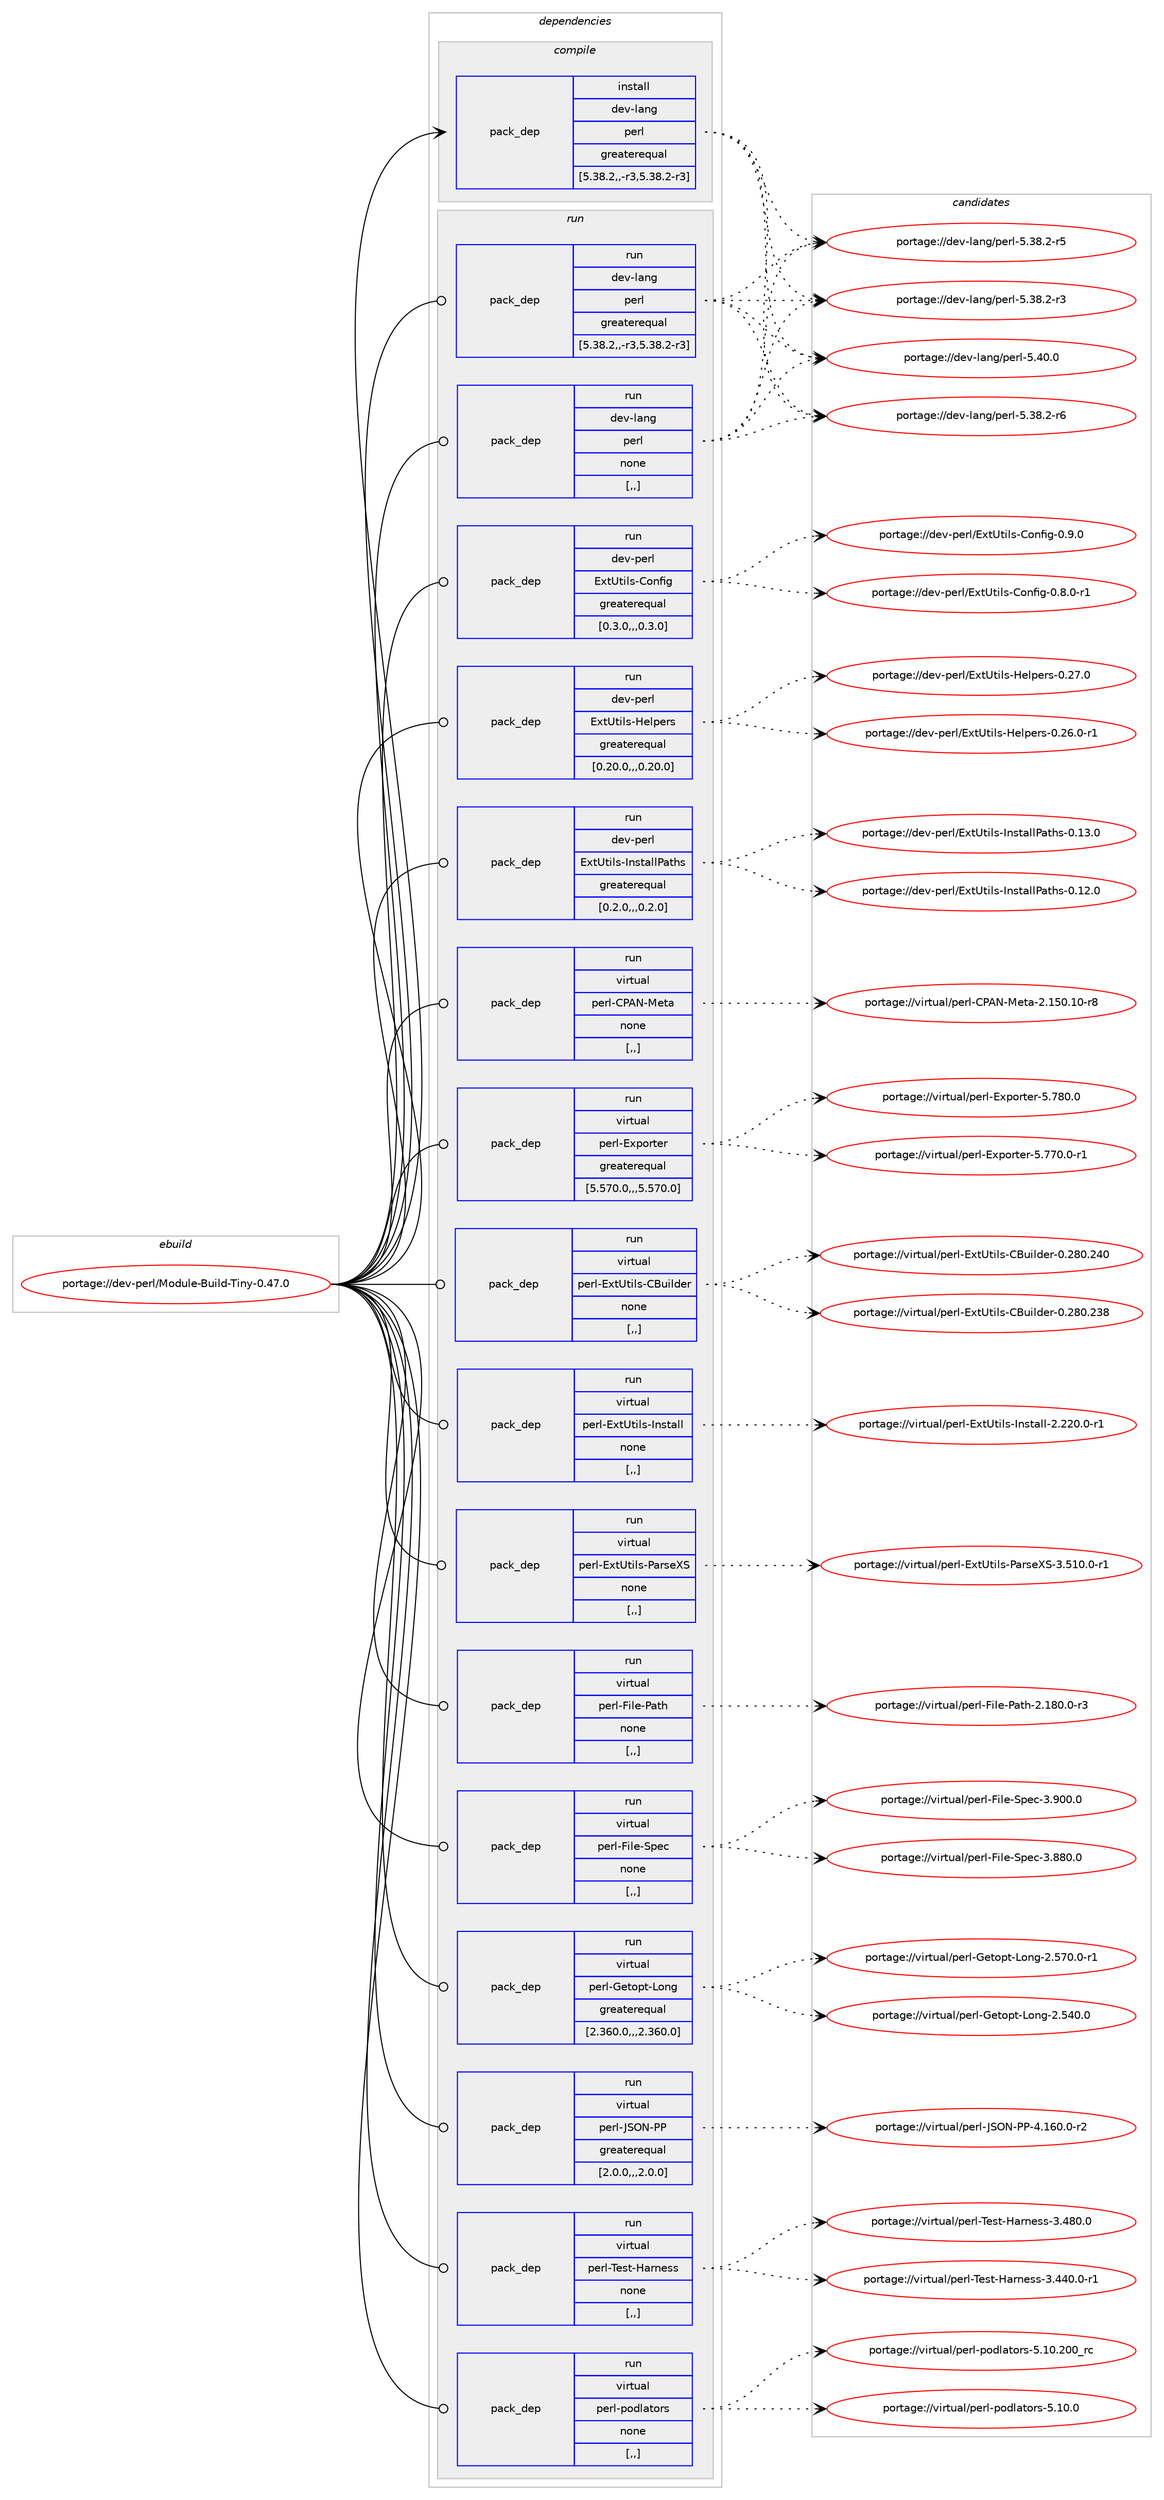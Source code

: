 digraph prolog {

# *************
# Graph options
# *************

newrank=true;
concentrate=true;
compound=true;
graph [rankdir=LR,fontname=Helvetica,fontsize=10,ranksep=1.5];#, ranksep=2.5, nodesep=0.2];
edge  [arrowhead=vee];
node  [fontname=Helvetica,fontsize=10];

# **********
# The ebuild
# **********

subgraph cluster_leftcol {
color=gray;
label=<<i>ebuild</i>>;
id [label="portage://dev-perl/Module-Build-Tiny-0.47.0", color=red, width=4, href="../dev-perl/Module-Build-Tiny-0.47.0.svg"];
}

# ****************
# The dependencies
# ****************

subgraph cluster_midcol {
color=gray;
label=<<i>dependencies</i>>;
subgraph cluster_compile {
fillcolor="#eeeeee";
style=filled;
label=<<i>compile</i>>;
subgraph pack102383 {
dependency133561 [label=<<TABLE BORDER="0" CELLBORDER="1" CELLSPACING="0" CELLPADDING="4" WIDTH="220"><TR><TD ROWSPAN="6" CELLPADDING="30">pack_dep</TD></TR><TR><TD WIDTH="110">install</TD></TR><TR><TD>dev-lang</TD></TR><TR><TD>perl</TD></TR><TR><TD>greaterequal</TD></TR><TR><TD>[5.38.2,,-r3,5.38.2-r3]</TD></TR></TABLE>>, shape=none, color=blue];
}
id:e -> dependency133561:w [weight=20,style="solid",arrowhead="vee"];
}
subgraph cluster_compileandrun {
fillcolor="#eeeeee";
style=filled;
label=<<i>compile and run</i>>;
}
subgraph cluster_run {
fillcolor="#eeeeee";
style=filled;
label=<<i>run</i>>;
subgraph pack102384 {
dependency133562 [label=<<TABLE BORDER="0" CELLBORDER="1" CELLSPACING="0" CELLPADDING="4" WIDTH="220"><TR><TD ROWSPAN="6" CELLPADDING="30">pack_dep</TD></TR><TR><TD WIDTH="110">run</TD></TR><TR><TD>dev-lang</TD></TR><TR><TD>perl</TD></TR><TR><TD>greaterequal</TD></TR><TR><TD>[5.38.2,,-r3,5.38.2-r3]</TD></TR></TABLE>>, shape=none, color=blue];
}
id:e -> dependency133562:w [weight=20,style="solid",arrowhead="odot"];
subgraph pack102385 {
dependency133563 [label=<<TABLE BORDER="0" CELLBORDER="1" CELLSPACING="0" CELLPADDING="4" WIDTH="220"><TR><TD ROWSPAN="6" CELLPADDING="30">pack_dep</TD></TR><TR><TD WIDTH="110">run</TD></TR><TR><TD>dev-lang</TD></TR><TR><TD>perl</TD></TR><TR><TD>none</TD></TR><TR><TD>[,,]</TD></TR></TABLE>>, shape=none, color=blue];
}
id:e -> dependency133563:w [weight=20,style="solid",arrowhead="odot"];
subgraph pack102386 {
dependency133564 [label=<<TABLE BORDER="0" CELLBORDER="1" CELLSPACING="0" CELLPADDING="4" WIDTH="220"><TR><TD ROWSPAN="6" CELLPADDING="30">pack_dep</TD></TR><TR><TD WIDTH="110">run</TD></TR><TR><TD>dev-perl</TD></TR><TR><TD>ExtUtils-Config</TD></TR><TR><TD>greaterequal</TD></TR><TR><TD>[0.3.0,,,0.3.0]</TD></TR></TABLE>>, shape=none, color=blue];
}
id:e -> dependency133564:w [weight=20,style="solid",arrowhead="odot"];
subgraph pack102387 {
dependency133565 [label=<<TABLE BORDER="0" CELLBORDER="1" CELLSPACING="0" CELLPADDING="4" WIDTH="220"><TR><TD ROWSPAN="6" CELLPADDING="30">pack_dep</TD></TR><TR><TD WIDTH="110">run</TD></TR><TR><TD>dev-perl</TD></TR><TR><TD>ExtUtils-Helpers</TD></TR><TR><TD>greaterequal</TD></TR><TR><TD>[0.20.0,,,0.20.0]</TD></TR></TABLE>>, shape=none, color=blue];
}
id:e -> dependency133565:w [weight=20,style="solid",arrowhead="odot"];
subgraph pack102388 {
dependency133566 [label=<<TABLE BORDER="0" CELLBORDER="1" CELLSPACING="0" CELLPADDING="4" WIDTH="220"><TR><TD ROWSPAN="6" CELLPADDING="30">pack_dep</TD></TR><TR><TD WIDTH="110">run</TD></TR><TR><TD>dev-perl</TD></TR><TR><TD>ExtUtils-InstallPaths</TD></TR><TR><TD>greaterequal</TD></TR><TR><TD>[0.2.0,,,0.2.0]</TD></TR></TABLE>>, shape=none, color=blue];
}
id:e -> dependency133566:w [weight=20,style="solid",arrowhead="odot"];
subgraph pack102389 {
dependency133567 [label=<<TABLE BORDER="0" CELLBORDER="1" CELLSPACING="0" CELLPADDING="4" WIDTH="220"><TR><TD ROWSPAN="6" CELLPADDING="30">pack_dep</TD></TR><TR><TD WIDTH="110">run</TD></TR><TR><TD>virtual</TD></TR><TR><TD>perl-CPAN-Meta</TD></TR><TR><TD>none</TD></TR><TR><TD>[,,]</TD></TR></TABLE>>, shape=none, color=blue];
}
id:e -> dependency133567:w [weight=20,style="solid",arrowhead="odot"];
subgraph pack102390 {
dependency133568 [label=<<TABLE BORDER="0" CELLBORDER="1" CELLSPACING="0" CELLPADDING="4" WIDTH="220"><TR><TD ROWSPAN="6" CELLPADDING="30">pack_dep</TD></TR><TR><TD WIDTH="110">run</TD></TR><TR><TD>virtual</TD></TR><TR><TD>perl-Exporter</TD></TR><TR><TD>greaterequal</TD></TR><TR><TD>[5.570.0,,,5.570.0]</TD></TR></TABLE>>, shape=none, color=blue];
}
id:e -> dependency133568:w [weight=20,style="solid",arrowhead="odot"];
subgraph pack102391 {
dependency133569 [label=<<TABLE BORDER="0" CELLBORDER="1" CELLSPACING="0" CELLPADDING="4" WIDTH="220"><TR><TD ROWSPAN="6" CELLPADDING="30">pack_dep</TD></TR><TR><TD WIDTH="110">run</TD></TR><TR><TD>virtual</TD></TR><TR><TD>perl-ExtUtils-CBuilder</TD></TR><TR><TD>none</TD></TR><TR><TD>[,,]</TD></TR></TABLE>>, shape=none, color=blue];
}
id:e -> dependency133569:w [weight=20,style="solid",arrowhead="odot"];
subgraph pack102392 {
dependency133570 [label=<<TABLE BORDER="0" CELLBORDER="1" CELLSPACING="0" CELLPADDING="4" WIDTH="220"><TR><TD ROWSPAN="6" CELLPADDING="30">pack_dep</TD></TR><TR><TD WIDTH="110">run</TD></TR><TR><TD>virtual</TD></TR><TR><TD>perl-ExtUtils-Install</TD></TR><TR><TD>none</TD></TR><TR><TD>[,,]</TD></TR></TABLE>>, shape=none, color=blue];
}
id:e -> dependency133570:w [weight=20,style="solid",arrowhead="odot"];
subgraph pack102393 {
dependency133571 [label=<<TABLE BORDER="0" CELLBORDER="1" CELLSPACING="0" CELLPADDING="4" WIDTH="220"><TR><TD ROWSPAN="6" CELLPADDING="30">pack_dep</TD></TR><TR><TD WIDTH="110">run</TD></TR><TR><TD>virtual</TD></TR><TR><TD>perl-ExtUtils-ParseXS</TD></TR><TR><TD>none</TD></TR><TR><TD>[,,]</TD></TR></TABLE>>, shape=none, color=blue];
}
id:e -> dependency133571:w [weight=20,style="solid",arrowhead="odot"];
subgraph pack102394 {
dependency133572 [label=<<TABLE BORDER="0" CELLBORDER="1" CELLSPACING="0" CELLPADDING="4" WIDTH="220"><TR><TD ROWSPAN="6" CELLPADDING="30">pack_dep</TD></TR><TR><TD WIDTH="110">run</TD></TR><TR><TD>virtual</TD></TR><TR><TD>perl-File-Path</TD></TR><TR><TD>none</TD></TR><TR><TD>[,,]</TD></TR></TABLE>>, shape=none, color=blue];
}
id:e -> dependency133572:w [weight=20,style="solid",arrowhead="odot"];
subgraph pack102395 {
dependency133573 [label=<<TABLE BORDER="0" CELLBORDER="1" CELLSPACING="0" CELLPADDING="4" WIDTH="220"><TR><TD ROWSPAN="6" CELLPADDING="30">pack_dep</TD></TR><TR><TD WIDTH="110">run</TD></TR><TR><TD>virtual</TD></TR><TR><TD>perl-File-Spec</TD></TR><TR><TD>none</TD></TR><TR><TD>[,,]</TD></TR></TABLE>>, shape=none, color=blue];
}
id:e -> dependency133573:w [weight=20,style="solid",arrowhead="odot"];
subgraph pack102396 {
dependency133574 [label=<<TABLE BORDER="0" CELLBORDER="1" CELLSPACING="0" CELLPADDING="4" WIDTH="220"><TR><TD ROWSPAN="6" CELLPADDING="30">pack_dep</TD></TR><TR><TD WIDTH="110">run</TD></TR><TR><TD>virtual</TD></TR><TR><TD>perl-Getopt-Long</TD></TR><TR><TD>greaterequal</TD></TR><TR><TD>[2.360.0,,,2.360.0]</TD></TR></TABLE>>, shape=none, color=blue];
}
id:e -> dependency133574:w [weight=20,style="solid",arrowhead="odot"];
subgraph pack102397 {
dependency133575 [label=<<TABLE BORDER="0" CELLBORDER="1" CELLSPACING="0" CELLPADDING="4" WIDTH="220"><TR><TD ROWSPAN="6" CELLPADDING="30">pack_dep</TD></TR><TR><TD WIDTH="110">run</TD></TR><TR><TD>virtual</TD></TR><TR><TD>perl-JSON-PP</TD></TR><TR><TD>greaterequal</TD></TR><TR><TD>[2.0.0,,,2.0.0]</TD></TR></TABLE>>, shape=none, color=blue];
}
id:e -> dependency133575:w [weight=20,style="solid",arrowhead="odot"];
subgraph pack102398 {
dependency133576 [label=<<TABLE BORDER="0" CELLBORDER="1" CELLSPACING="0" CELLPADDING="4" WIDTH="220"><TR><TD ROWSPAN="6" CELLPADDING="30">pack_dep</TD></TR><TR><TD WIDTH="110">run</TD></TR><TR><TD>virtual</TD></TR><TR><TD>perl-Test-Harness</TD></TR><TR><TD>none</TD></TR><TR><TD>[,,]</TD></TR></TABLE>>, shape=none, color=blue];
}
id:e -> dependency133576:w [weight=20,style="solid",arrowhead="odot"];
subgraph pack102399 {
dependency133577 [label=<<TABLE BORDER="0" CELLBORDER="1" CELLSPACING="0" CELLPADDING="4" WIDTH="220"><TR><TD ROWSPAN="6" CELLPADDING="30">pack_dep</TD></TR><TR><TD WIDTH="110">run</TD></TR><TR><TD>virtual</TD></TR><TR><TD>perl-podlators</TD></TR><TR><TD>none</TD></TR><TR><TD>[,,]</TD></TR></TABLE>>, shape=none, color=blue];
}
id:e -> dependency133577:w [weight=20,style="solid",arrowhead="odot"];
}
}

# **************
# The candidates
# **************

subgraph cluster_choices {
rank=same;
color=gray;
label=<<i>candidates</i>>;

subgraph choice102383 {
color=black;
nodesep=1;
choice10010111845108971101034711210111410845534652484648 [label="portage://dev-lang/perl-5.40.0", color=red, width=4,href="../dev-lang/perl-5.40.0.svg"];
choice100101118451089711010347112101114108455346515646504511454 [label="portage://dev-lang/perl-5.38.2-r6", color=red, width=4,href="../dev-lang/perl-5.38.2-r6.svg"];
choice100101118451089711010347112101114108455346515646504511453 [label="portage://dev-lang/perl-5.38.2-r5", color=red, width=4,href="../dev-lang/perl-5.38.2-r5.svg"];
choice100101118451089711010347112101114108455346515646504511451 [label="portage://dev-lang/perl-5.38.2-r3", color=red, width=4,href="../dev-lang/perl-5.38.2-r3.svg"];
dependency133561:e -> choice10010111845108971101034711210111410845534652484648:w [style=dotted,weight="100"];
dependency133561:e -> choice100101118451089711010347112101114108455346515646504511454:w [style=dotted,weight="100"];
dependency133561:e -> choice100101118451089711010347112101114108455346515646504511453:w [style=dotted,weight="100"];
dependency133561:e -> choice100101118451089711010347112101114108455346515646504511451:w [style=dotted,weight="100"];
}
subgraph choice102384 {
color=black;
nodesep=1;
choice10010111845108971101034711210111410845534652484648 [label="portage://dev-lang/perl-5.40.0", color=red, width=4,href="../dev-lang/perl-5.40.0.svg"];
choice100101118451089711010347112101114108455346515646504511454 [label="portage://dev-lang/perl-5.38.2-r6", color=red, width=4,href="../dev-lang/perl-5.38.2-r6.svg"];
choice100101118451089711010347112101114108455346515646504511453 [label="portage://dev-lang/perl-5.38.2-r5", color=red, width=4,href="../dev-lang/perl-5.38.2-r5.svg"];
choice100101118451089711010347112101114108455346515646504511451 [label="portage://dev-lang/perl-5.38.2-r3", color=red, width=4,href="../dev-lang/perl-5.38.2-r3.svg"];
dependency133562:e -> choice10010111845108971101034711210111410845534652484648:w [style=dotted,weight="100"];
dependency133562:e -> choice100101118451089711010347112101114108455346515646504511454:w [style=dotted,weight="100"];
dependency133562:e -> choice100101118451089711010347112101114108455346515646504511453:w [style=dotted,weight="100"];
dependency133562:e -> choice100101118451089711010347112101114108455346515646504511451:w [style=dotted,weight="100"];
}
subgraph choice102385 {
color=black;
nodesep=1;
choice10010111845108971101034711210111410845534652484648 [label="portage://dev-lang/perl-5.40.0", color=red, width=4,href="../dev-lang/perl-5.40.0.svg"];
choice100101118451089711010347112101114108455346515646504511454 [label="portage://dev-lang/perl-5.38.2-r6", color=red, width=4,href="../dev-lang/perl-5.38.2-r6.svg"];
choice100101118451089711010347112101114108455346515646504511453 [label="portage://dev-lang/perl-5.38.2-r5", color=red, width=4,href="../dev-lang/perl-5.38.2-r5.svg"];
choice100101118451089711010347112101114108455346515646504511451 [label="portage://dev-lang/perl-5.38.2-r3", color=red, width=4,href="../dev-lang/perl-5.38.2-r3.svg"];
dependency133563:e -> choice10010111845108971101034711210111410845534652484648:w [style=dotted,weight="100"];
dependency133563:e -> choice100101118451089711010347112101114108455346515646504511454:w [style=dotted,weight="100"];
dependency133563:e -> choice100101118451089711010347112101114108455346515646504511453:w [style=dotted,weight="100"];
dependency133563:e -> choice100101118451089711010347112101114108455346515646504511451:w [style=dotted,weight="100"];
}
subgraph choice102386 {
color=black;
nodesep=1;
choice100101118451121011141084769120116851161051081154567111110102105103454846574648 [label="portage://dev-perl/ExtUtils-Config-0.9.0", color=red, width=4,href="../dev-perl/ExtUtils-Config-0.9.0.svg"];
choice1001011184511210111410847691201168511610510811545671111101021051034548465646484511449 [label="portage://dev-perl/ExtUtils-Config-0.8.0-r1", color=red, width=4,href="../dev-perl/ExtUtils-Config-0.8.0-r1.svg"];
dependency133564:e -> choice100101118451121011141084769120116851161051081154567111110102105103454846574648:w [style=dotted,weight="100"];
dependency133564:e -> choice1001011184511210111410847691201168511610510811545671111101021051034548465646484511449:w [style=dotted,weight="100"];
}
subgraph choice102387 {
color=black;
nodesep=1;
choice10010111845112101114108476912011685116105108115457210110811210111411545484650554648 [label="portage://dev-perl/ExtUtils-Helpers-0.27.0", color=red, width=4,href="../dev-perl/ExtUtils-Helpers-0.27.0.svg"];
choice100101118451121011141084769120116851161051081154572101108112101114115454846505446484511449 [label="portage://dev-perl/ExtUtils-Helpers-0.26.0-r1", color=red, width=4,href="../dev-perl/ExtUtils-Helpers-0.26.0-r1.svg"];
dependency133565:e -> choice10010111845112101114108476912011685116105108115457210110811210111411545484650554648:w [style=dotted,weight="100"];
dependency133565:e -> choice100101118451121011141084769120116851161051081154572101108112101114115454846505446484511449:w [style=dotted,weight="100"];
}
subgraph choice102388 {
color=black;
nodesep=1;
choice10010111845112101114108476912011685116105108115457311011511697108108809711610411545484649514648 [label="portage://dev-perl/ExtUtils-InstallPaths-0.13.0", color=red, width=4,href="../dev-perl/ExtUtils-InstallPaths-0.13.0.svg"];
choice10010111845112101114108476912011685116105108115457311011511697108108809711610411545484649504648 [label="portage://dev-perl/ExtUtils-InstallPaths-0.12.0", color=red, width=4,href="../dev-perl/ExtUtils-InstallPaths-0.12.0.svg"];
dependency133566:e -> choice10010111845112101114108476912011685116105108115457311011511697108108809711610411545484649514648:w [style=dotted,weight="100"];
dependency133566:e -> choice10010111845112101114108476912011685116105108115457311011511697108108809711610411545484649504648:w [style=dotted,weight="100"];
}
subgraph choice102389 {
color=black;
nodesep=1;
choice118105114116117971084711210111410845678065784577101116974550464953484649484511456 [label="portage://virtual/perl-CPAN-Meta-2.150.10-r8", color=red, width=4,href="../virtual/perl-CPAN-Meta-2.150.10-r8.svg"];
dependency133567:e -> choice118105114116117971084711210111410845678065784577101116974550464953484649484511456:w [style=dotted,weight="100"];
}
subgraph choice102390 {
color=black;
nodesep=1;
choice118105114116117971084711210111410845691201121111141161011144553465556484648 [label="portage://virtual/perl-Exporter-5.780.0", color=red, width=4,href="../virtual/perl-Exporter-5.780.0.svg"];
choice1181051141161179710847112101114108456912011211111411610111445534655554846484511449 [label="portage://virtual/perl-Exporter-5.770.0-r1", color=red, width=4,href="../virtual/perl-Exporter-5.770.0-r1.svg"];
dependency133568:e -> choice118105114116117971084711210111410845691201121111141161011144553465556484648:w [style=dotted,weight="100"];
dependency133568:e -> choice1181051141161179710847112101114108456912011211111411610111445534655554846484511449:w [style=dotted,weight="100"];
}
subgraph choice102391 {
color=black;
nodesep=1;
choice118105114116117971084711210111410845691201168511610510811545676611710510810010111445484650564846505248 [label="portage://virtual/perl-ExtUtils-CBuilder-0.280.240", color=red, width=4,href="../virtual/perl-ExtUtils-CBuilder-0.280.240.svg"];
choice118105114116117971084711210111410845691201168511610510811545676611710510810010111445484650564846505156 [label="portage://virtual/perl-ExtUtils-CBuilder-0.280.238", color=red, width=4,href="../virtual/perl-ExtUtils-CBuilder-0.280.238.svg"];
dependency133569:e -> choice118105114116117971084711210111410845691201168511610510811545676611710510810010111445484650564846505248:w [style=dotted,weight="100"];
dependency133569:e -> choice118105114116117971084711210111410845691201168511610510811545676611710510810010111445484650564846505156:w [style=dotted,weight="100"];
}
subgraph choice102392 {
color=black;
nodesep=1;
choice118105114116117971084711210111410845691201168511610510811545731101151169710810845504650504846484511449 [label="portage://virtual/perl-ExtUtils-Install-2.220.0-r1", color=red, width=4,href="../virtual/perl-ExtUtils-Install-2.220.0-r1.svg"];
dependency133570:e -> choice118105114116117971084711210111410845691201168511610510811545731101151169710810845504650504846484511449:w [style=dotted,weight="100"];
}
subgraph choice102393 {
color=black;
nodesep=1;
choice1181051141161179710847112101114108456912011685116105108115458097114115101888345514653494846484511449 [label="portage://virtual/perl-ExtUtils-ParseXS-3.510.0-r1", color=red, width=4,href="../virtual/perl-ExtUtils-ParseXS-3.510.0-r1.svg"];
dependency133571:e -> choice1181051141161179710847112101114108456912011685116105108115458097114115101888345514653494846484511449:w [style=dotted,weight="100"];
}
subgraph choice102394 {
color=black;
nodesep=1;
choice1181051141161179710847112101114108457010510810145809711610445504649564846484511451 [label="portage://virtual/perl-File-Path-2.180.0-r3", color=red, width=4,href="../virtual/perl-File-Path-2.180.0-r3.svg"];
dependency133572:e -> choice1181051141161179710847112101114108457010510810145809711610445504649564846484511451:w [style=dotted,weight="100"];
}
subgraph choice102395 {
color=black;
nodesep=1;
choice118105114116117971084711210111410845701051081014583112101994551465748484648 [label="portage://virtual/perl-File-Spec-3.900.0", color=red, width=4,href="../virtual/perl-File-Spec-3.900.0.svg"];
choice118105114116117971084711210111410845701051081014583112101994551465656484648 [label="portage://virtual/perl-File-Spec-3.880.0", color=red, width=4,href="../virtual/perl-File-Spec-3.880.0.svg"];
dependency133573:e -> choice118105114116117971084711210111410845701051081014583112101994551465748484648:w [style=dotted,weight="100"];
dependency133573:e -> choice118105114116117971084711210111410845701051081014583112101994551465656484648:w [style=dotted,weight="100"];
}
subgraph choice102396 {
color=black;
nodesep=1;
choice11810511411611797108471121011141084571101116111112116457611111010345504653554846484511449 [label="portage://virtual/perl-Getopt-Long-2.570.0-r1", color=red, width=4,href="../virtual/perl-Getopt-Long-2.570.0-r1.svg"];
choice1181051141161179710847112101114108457110111611111211645761111101034550465352484648 [label="portage://virtual/perl-Getopt-Long-2.540.0", color=red, width=4,href="../virtual/perl-Getopt-Long-2.540.0.svg"];
dependency133574:e -> choice11810511411611797108471121011141084571101116111112116457611111010345504653554846484511449:w [style=dotted,weight="100"];
dependency133574:e -> choice1181051141161179710847112101114108457110111611111211645761111101034550465352484648:w [style=dotted,weight="100"];
}
subgraph choice102397 {
color=black;
nodesep=1;
choice1181051141161179710847112101114108457483797845808045524649544846484511450 [label="portage://virtual/perl-JSON-PP-4.160.0-r2", color=red, width=4,href="../virtual/perl-JSON-PP-4.160.0-r2.svg"];
dependency133575:e -> choice1181051141161179710847112101114108457483797845808045524649544846484511450:w [style=dotted,weight="100"];
}
subgraph choice102398 {
color=black;
nodesep=1;
choice118105114116117971084711210111410845841011151164572971141101011151154551465256484648 [label="portage://virtual/perl-Test-Harness-3.480.0", color=red, width=4,href="../virtual/perl-Test-Harness-3.480.0.svg"];
choice1181051141161179710847112101114108458410111511645729711411010111511545514652524846484511449 [label="portage://virtual/perl-Test-Harness-3.440.0-r1", color=red, width=4,href="../virtual/perl-Test-Harness-3.440.0-r1.svg"];
dependency133576:e -> choice118105114116117971084711210111410845841011151164572971141101011151154551465256484648:w [style=dotted,weight="100"];
dependency133576:e -> choice1181051141161179710847112101114108458410111511645729711411010111511545514652524846484511449:w [style=dotted,weight="100"];
}
subgraph choice102399 {
color=black;
nodesep=1;
choice118105114116117971084711210111410845112111100108971161111141154553464948465048489511499 [label="portage://virtual/perl-podlators-5.10.200_rc", color=red, width=4,href="../virtual/perl-podlators-5.10.200_rc.svg"];
choice1181051141161179710847112101114108451121111001089711611111411545534649484648 [label="portage://virtual/perl-podlators-5.10.0", color=red, width=4,href="../virtual/perl-podlators-5.10.0.svg"];
dependency133577:e -> choice118105114116117971084711210111410845112111100108971161111141154553464948465048489511499:w [style=dotted,weight="100"];
dependency133577:e -> choice1181051141161179710847112101114108451121111001089711611111411545534649484648:w [style=dotted,weight="100"];
}
}

}
